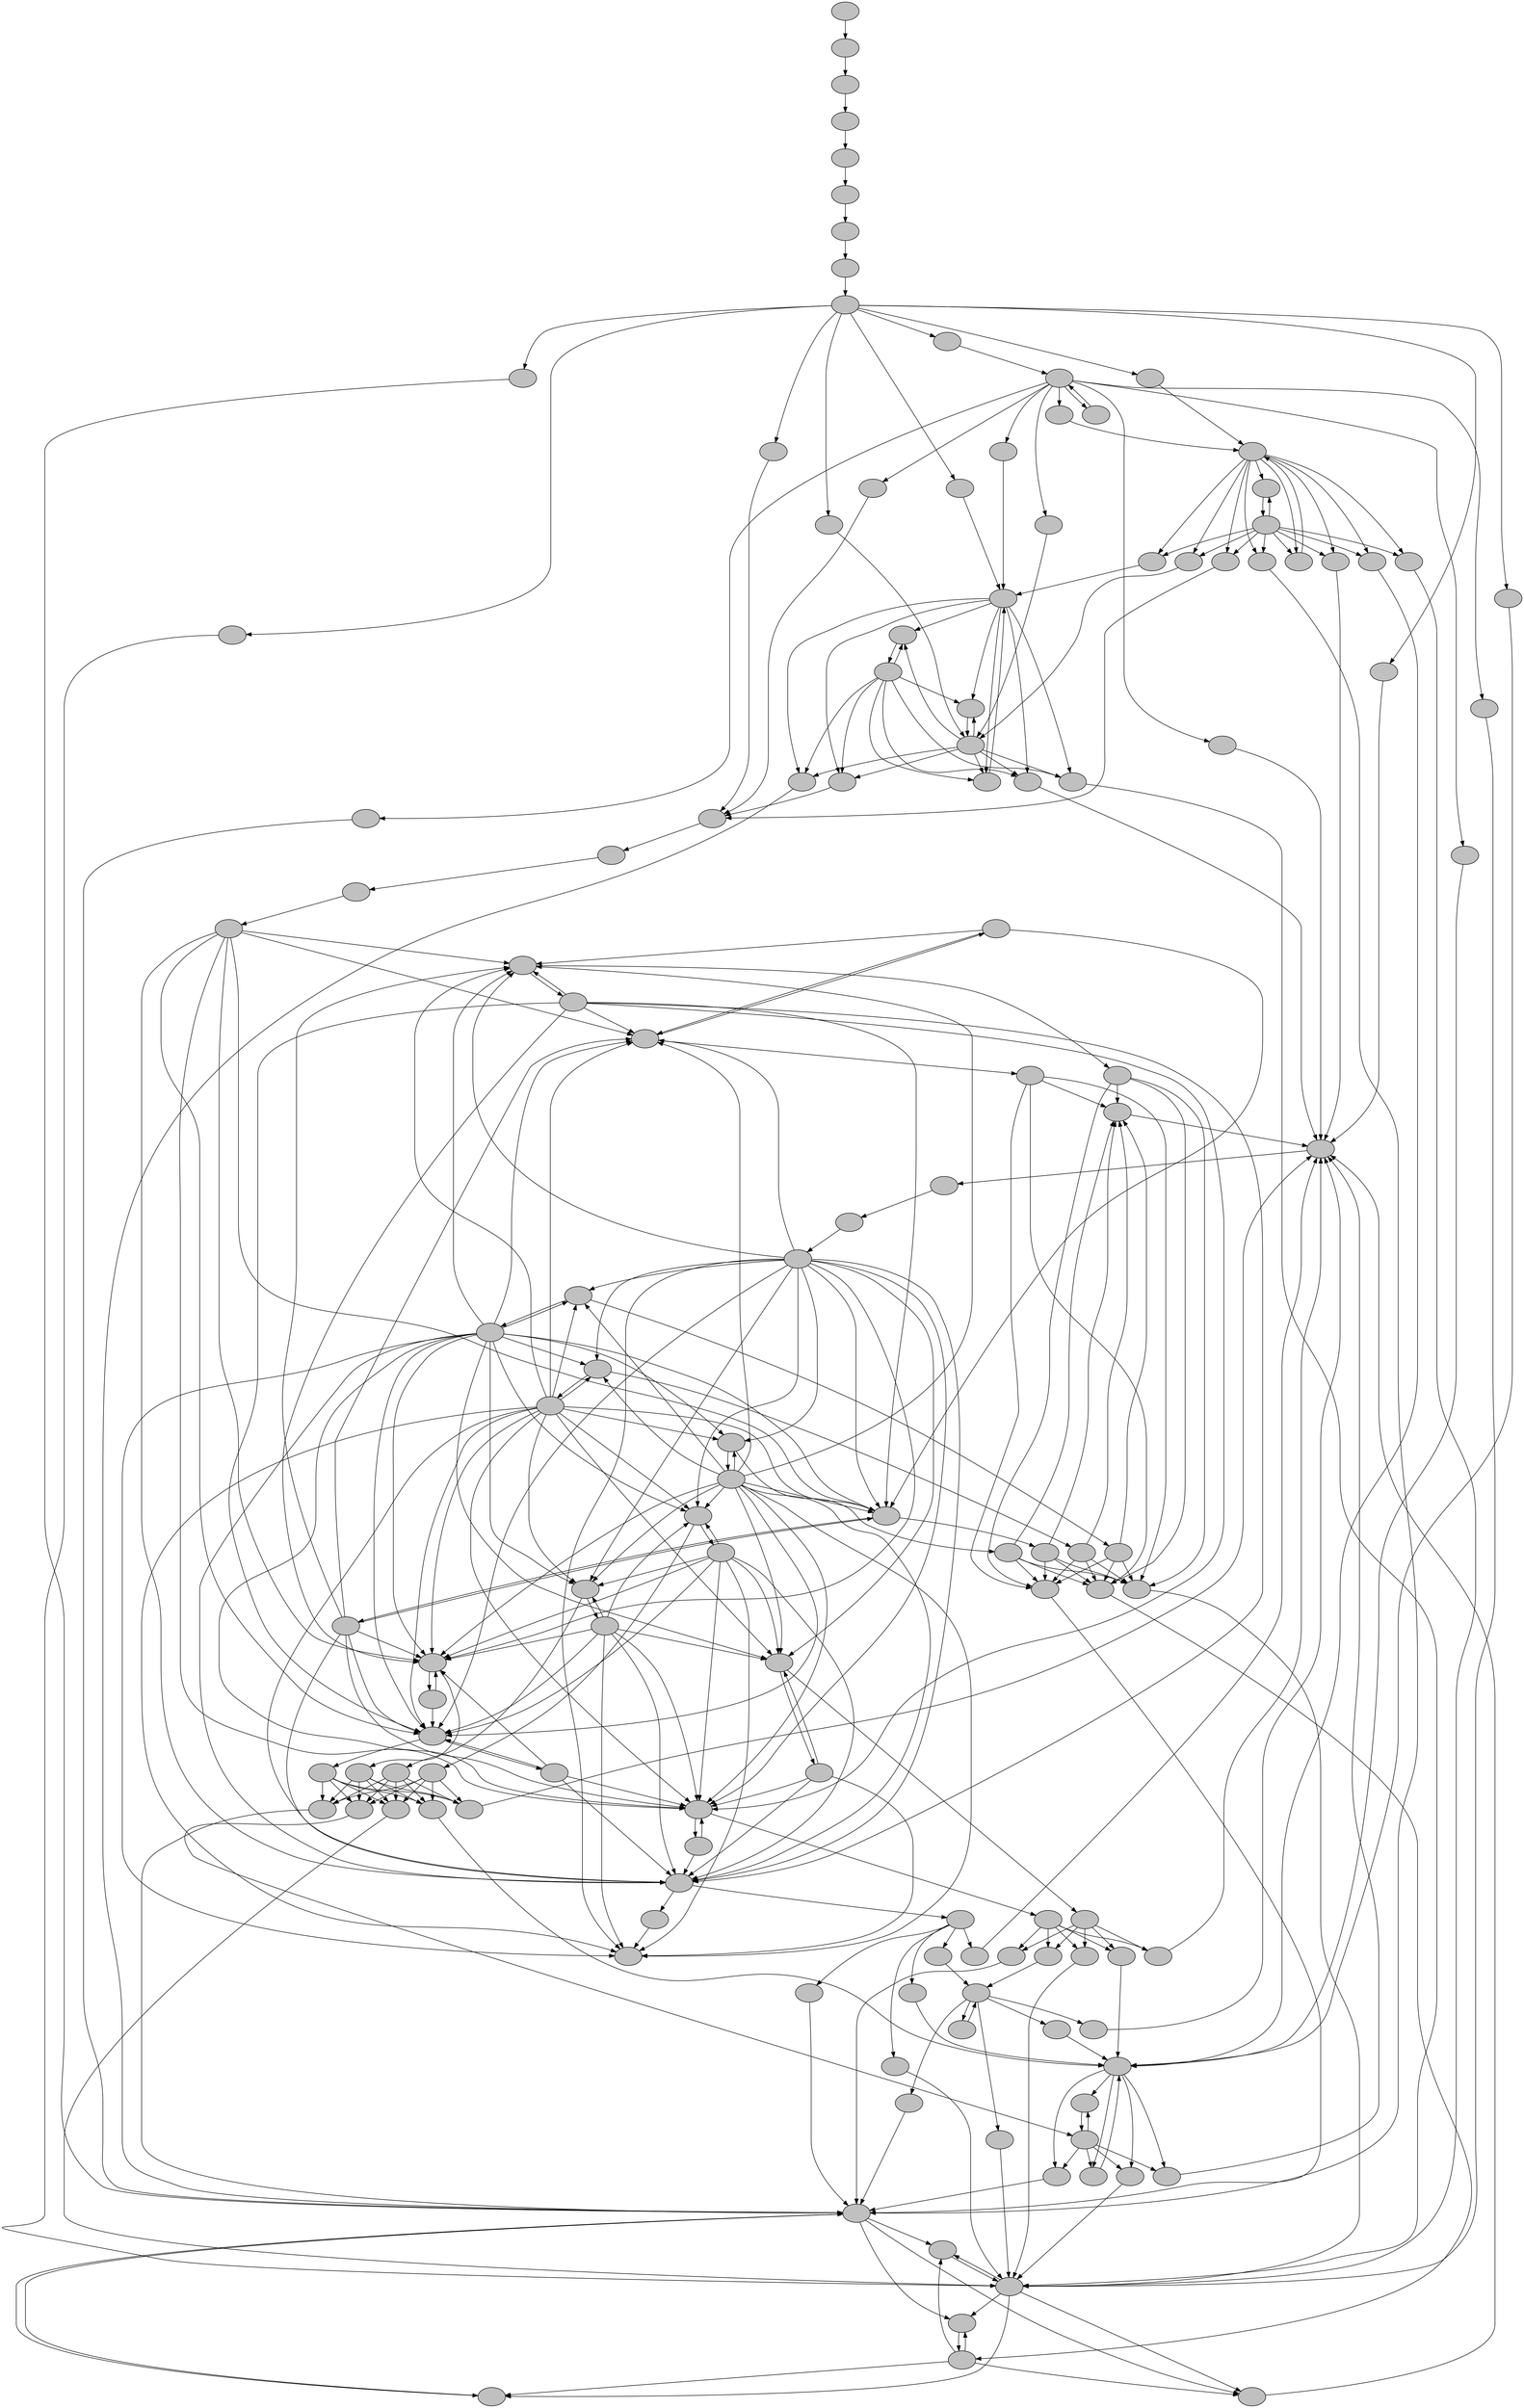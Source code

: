 digraph BST {size="60,2000";
1082785921 [label = "", style = filled, fillcolor = gray];
-1414446421 [label = "", style = filled, fillcolor = gray];
1029081507 [label = "", style = filled, fillcolor = gray];
2066123767 [label = "", style = filled, fillcolor = gray];
-43147240 [label = "", style = filled, fillcolor = gray];
1212746803 [label = "", style = filled, fillcolor = gray];
1209040437 [label = "", style = filled, fillcolor = gray];
1226984197 [label = "", style = filled, fillcolor = gray];
1429103235 [label = "", style = filled, fillcolor = gray];
1715749028 [label = "", style = filled, fillcolor = gray];
-248745767 [label = "", style = filled, fillcolor = gray];
-535653460 [label = "", style = filled, fillcolor = gray];
-1877308878 [label = "", style = filled, fillcolor = gray];
-2000869878 [label = "", style = filled, fillcolor = gray];
1426759598 [label = "", style = filled, fillcolor = gray];
-313064473 [label = "", style = filled, fillcolor = gray];
-1907462180 [label = "", style = filled, fillcolor = gray];
456821714 [label = "", style = filled, fillcolor = gray];
-103471853 [label = "", style = filled, fillcolor = gray];
1187579925 [label = "", style = filled, fillcolor = gray];
328912870 [label = "", style = filled, fillcolor = gray];
-1731436437 [label = "", style = filled, fillcolor = gray];
835347238 [label = "", style = filled, fillcolor = gray];
1062442542 [label = "", style = filled, fillcolor = gray];
-1731436437 [label = "", style = filled, fillcolor = gray];
-1302066501 [label = "", style = filled, fillcolor = gray];
1029081507 [label = "", style = filled, fillcolor = gray];
1294303328 [label = "", style = filled, fillcolor = gray];
-1925727825 [label = "", style = filled, fillcolor = gray];
-1780636071 [label = "", style = filled, fillcolor = gray];
939837721 [label = "", style = filled, fillcolor = gray];
-1877308878 [label = "", style = filled, fillcolor = gray];
835347238 [label = "", style = filled, fillcolor = gray];
486674832 [label = "", style = filled, fillcolor = gray];
-240258126 [label = "", style = filled, fillcolor = gray];
-2075136152 [label = "", style = filled, fillcolor = gray];
129879576 [label = "", style = filled, fillcolor = gray];
-871579209 [label = "", style = filled, fillcolor = gray];
3352100 [label = "", style = filled, fillcolor = gray];
-817579195 [label = "", style = filled, fillcolor = gray];
1472682107 [label = "", style = filled, fillcolor = gray];
937792687 [label = "", style = filled, fillcolor = gray];
-368264219 [label = "", style = filled, fillcolor = gray];
-871579209 [label = "", style = filled, fillcolor = gray];
-1907462180 [label = "", style = filled, fillcolor = gray];
440226312 [label = "", style = filled, fillcolor = gray];
-47946022 [label = "", style = filled, fillcolor = gray];
-1565864843 [label = "", style = filled, fillcolor = gray];
1500134459 [label = "", style = filled, fillcolor = gray];
1299168002 [label = "", style = filled, fillcolor = gray];
1684366415 [label = "", style = filled, fillcolor = gray];
-240258126 [label = "", style = filled, fillcolor = gray];
-585269557 [label = "", style = filled, fillcolor = gray];
663696511 [label = "", style = filled, fillcolor = gray];
-406367082 [label = "", style = filled, fillcolor = gray];
-1565864843 [label = "", style = filled, fillcolor = gray];
-591820562 [label = "", style = filled, fillcolor = gray];
-747950074 [label = "", style = filled, fillcolor = gray];
1684366415 [label = "", style = filled, fillcolor = gray];
-1763988357 [label = "", style = filled, fillcolor = gray];
-817579195 [label = "", style = filled, fillcolor = gray];
57646549 [label = "", style = filled, fillcolor = gray];
937792687 [label = "", style = filled, fillcolor = gray];
835347238 [label = "", style = filled, fillcolor = gray];
439421855 [label = "", style = filled, fillcolor = gray];
-871579209 [label = "", style = filled, fillcolor = gray];
-2000869878 [label = "", style = filled, fillcolor = gray];
-2052674346 [label = "", style = filled, fillcolor = gray];
-1924702989 [label = "", style = filled, fillcolor = gray];
-817579195 [label = "", style = filled, fillcolor = gray];
1493058343 [label = "", style = filled, fillcolor = gray];
-1057116527 [label = "", style = filled, fillcolor = gray];
1684366415 [label = "", style = filled, fillcolor = gray];
1767964901 [label = "", style = filled, fillcolor = gray];
1684366415 [label = "", style = filled, fillcolor = gray];
-1266691845 [label = "", style = filled, fillcolor = gray];
3352100 [label = "", style = filled, fillcolor = gray];
2119234682 [label = "", style = filled, fillcolor = gray];
-1907462180 [label = "", style = filled, fillcolor = gray];
-618418871 [label = "", style = filled, fillcolor = gray];
1684366415 [label = "", style = filled, fillcolor = gray];
-1565864843 [label = "", style = filled, fillcolor = gray];
2143208602 [label = "", style = filled, fillcolor = gray];
-585269557 [label = "", style = filled, fillcolor = gray];
-2075136152 [label = "", style = filled, fillcolor = gray];
-1266691845 [label = "", style = filled, fillcolor = gray];
-2075136152 [label = "", style = filled, fillcolor = gray];
2119234682 [label = "", style = filled, fillcolor = gray];
2028103311 [label = "", style = filled, fillcolor = gray];
-1877308878 [label = "", style = filled, fillcolor = gray];
-1127098965 [label = "", style = filled, fillcolor = gray];
-817579195 [label = "", style = filled, fillcolor = gray];
-2000869878 [label = "", style = filled, fillcolor = gray];
-1370715266 [label = "", style = filled, fillcolor = gray];
-1528776116 [label = "", style = filled, fillcolor = gray];
-1057116527 [label = "", style = filled, fillcolor = gray];
1708445519 [label = "", style = filled, fillcolor = gray];
-1877308878 [label = "", style = filled, fillcolor = gray];
-1342380313 [label = "", style = filled, fillcolor = gray];
-675451062 [label = "", style = filled, fillcolor = gray];
1500134459 [label = "", style = filled, fillcolor = gray];
1429103235 [label = "", style = filled, fillcolor = gray];
1575035602 [label = "", style = filled, fillcolor = gray];
-1072290788 [label = "", style = filled, fillcolor = gray];
-871579209 [label = "", style = filled, fillcolor = gray];
-1370715266 [label = "", style = filled, fillcolor = gray];
1945580342 [label = "", style = filled, fillcolor = gray];
-1467447121 [label = "", style = filled, fillcolor = gray];
1832073541 [label = "", style = filled, fillcolor = gray];
491780478 [label = "", style = filled, fillcolor = gray];
939837721 [label = "", style = filled, fillcolor = gray];
1212746803 [label = "", style = filled, fillcolor = gray];
-1672264200 [label = "", style = filled, fillcolor = gray];
1715749028 [label = "", style = filled, fillcolor = gray];
835347238 [label = "", style = filled, fillcolor = gray];
773613237 [label = "", style = filled, fillcolor = gray];
396735466 [label = "", style = filled, fillcolor = gray];
-1504946912 [label = "", style = filled, fillcolor = gray];
-888891559 [label = "", style = filled, fillcolor = gray];
-1565864843 [label = "", style = filled, fillcolor = gray];
-535653460 [label = "", style = filled, fillcolor = gray];
1708445519 [label = "", style = filled, fillcolor = gray];
-585269557 [label = "", style = filled, fillcolor = gray];
2143208602 [label = "", style = filled, fillcolor = gray];
-888891559 [label = "", style = filled, fillcolor = gray];
-817579195 [label = "", style = filled, fillcolor = gray];
-1907462180 [label = "", style = filled, fillcolor = gray];
1153470647 [label = "", style = filled, fillcolor = gray];
-1467447121 [label = "", style = filled, fillcolor = gray];
-847476747 [label = "", style = filled, fillcolor = gray];
-817579195 [label = "", style = filled, fillcolor = gray];
-888891559 [label = "", style = filled, fillcolor = gray];
1684366415 [label = "", style = filled, fillcolor = gray];
2119234682 [label = "", style = filled, fillcolor = gray];
-884315140 [label = "", style = filled, fillcolor = gray];
1082785921 [label = "", style = filled, fillcolor = gray];
-308156570 [label = "", style = filled, fillcolor = gray];
2015928195 [label = "", style = filled, fillcolor = gray];
-1127098965 [label = "", style = filled, fillcolor = gray];
-1565864843 [label = "", style = filled, fillcolor = gray];
1575035602 [label = "", style = filled, fillcolor = gray];
1210381792 [label = "", style = filled, fillcolor = gray];
57646549 [label = "", style = filled, fillcolor = gray];
555471368 [label = "", style = filled, fillcolor = gray];
839126835 [label = "", style = filled, fillcolor = gray];
-884315140 [label = "", style = filled, fillcolor = gray];
-1907462180 [label = "", style = filled, fillcolor = gray];
-933805548 [label = "", style = filled, fillcolor = gray];
765010825 [label = "", style = filled, fillcolor = gray];
1959518810 [label = "", style = filled, fillcolor = gray];
-535653460 [label = "", style = filled, fillcolor = gray];
-47946022 [label = "", style = filled, fillcolor = gray];
-121702382 [label = "", style = filled, fillcolor = gray];
-1342380313 [label = "", style = filled, fillcolor = gray];
-248745767 [label = "", style = filled, fillcolor = gray];
-1763988357 [label = "", style = filled, fillcolor = gray];
1575035602 [label = "", style = filled, fillcolor = gray];
35354989 [label = "", style = filled, fillcolor = gray];
1516721966 [label = "", style = filled, fillcolor = gray];
-871579209 [label = "", style = filled, fillcolor = gray];
765010825 [label = "", style = filled, fillcolor = gray];
-2052674346 [label = "", style = filled, fillcolor = gray];
-47946022 [label = "", style = filled, fillcolor = gray];
-817579195 [label = "", style = filled, fillcolor = gray];
939837721 [label = "", style = filled, fillcolor = gray];
-368264219 [label = "", style = filled, fillcolor = gray];
1684366415 [label = "", style = filled, fillcolor = gray];
1500134459 [label = "", style = filled, fillcolor = gray];
1187579925 [label = "", style = filled, fillcolor = gray];
-103471853 [label = "", style = filled, fillcolor = gray];
-2075136152 [label = "", style = filled, fillcolor = gray];
-1057116527 [label = "", style = filled, fillcolor = gray];
-248745767 [label = "", style = filled, fillcolor = gray];
1767964901 [label = "", style = filled, fillcolor = gray];
1299168002 [label = "", style = filled, fillcolor = gray];
-884315140 [label = "", style = filled, fillcolor = gray];
-423330658 [label = "", style = filled, fillcolor = gray];
-958311050 [label = "", style = filled, fillcolor = gray];
1429103235 [label = "", style = filled, fillcolor = gray];
-1877308878 [label = "", style = filled, fillcolor = gray];
-585269557 [label = "", style = filled, fillcolor = gray];
-1504946912 [label = "", style = filled, fillcolor = gray];
1684366415 [label = "", style = filled, fillcolor = gray];
-1057116527 [label = "", style = filled, fillcolor = gray];
-406367082 [label = "", style = filled, fillcolor = gray];
-535653460 [label = "", style = filled, fillcolor = gray];
-1763988357 [label = "", style = filled, fillcolor = gray];
1945580342 [label = "", style = filled, fillcolor = gray];
-406367082 [label = "", style = filled, fillcolor = gray];
-817579195 [label = "", style = filled, fillcolor = gray];
-2075136152 [label = "", style = filled, fillcolor = gray];
-1565864843 [label = "", style = filled, fillcolor = gray];
-888891559 [label = "", style = filled, fillcolor = gray];
2119234682 [label = "", style = filled, fillcolor = gray];
-1925727825 [label = "", style = filled, fillcolor = gray];
-747950074 [label = "", style = filled, fillcolor = gray];
1299168002 [label = "", style = filled, fillcolor = gray];
-817579195 [label = "", style = filled, fillcolor = gray];
1226984197 [label = "", style = filled, fillcolor = gray];
-669681954 [label = "", style = filled, fillcolor = gray];
939837721 [label = "", style = filled, fillcolor = gray];
1715749028 [label = "", style = filled, fillcolor = gray];
3352100 [label = "", style = filled, fillcolor = gray];
-1414446421 [label = "", style = filled, fillcolor = gray];
-308156570 [label = "", style = filled, fillcolor = gray];
-856953987 [label = "", style = filled, fillcolor = gray];
-1291756723 [label = "", style = filled, fillcolor = gray];
1575035602 [label = "", style = filled, fillcolor = gray];
-1342380313 [label = "", style = filled, fillcolor = gray];
1141297063 [label = "", style = filled, fillcolor = gray];
1832073541 [label = "", style = filled, fillcolor = gray];
-856400903 [label = "", style = filled, fillcolor = gray];
1082785921 [label = "", style = filled, fillcolor = gray];
-535653460 [label = "", style = filled, fillcolor = gray];
1575035602 [label = "", style = filled, fillcolor = gray];
-1670804263 [label = "", style = filled, fillcolor = gray];
1299168002 [label = "", style = filled, fillcolor = gray];
-1057116527 [label = "", style = filled, fillcolor = gray];
1029081507 [label = "", style = filled, fillcolor = gray];
346262765 [label = "", style = filled, fillcolor = gray];
-313064473 [label = "", style = filled, fillcolor = gray];
-121702382 [label = "", style = filled, fillcolor = gray];
-313064473 [label = "", style = filled, fillcolor = gray];
809494557 [label = "", style = filled, fillcolor = gray];
1684366415 [label = "", style = filled, fillcolor = gray];
-103471853 [label = "", style = filled, fillcolor = gray];
-578679427 [label = "", style = filled, fillcolor = gray];
-847476747 [label = "", style = filled, fillcolor = gray];
1684366415 [label = "", style = filled, fillcolor = gray];
-1414446421 [label = "", style = filled, fillcolor = gray];
-248745767 [label = "", style = filled, fillcolor = gray];
-240258126 [label = "", style = filled, fillcolor = gray];
-675451062 [label = "", style = filled, fillcolor = gray];
-847476747 [label = "", style = filled, fillcolor = gray];
1767964901 [label = "", style = filled, fillcolor = gray];
-406367082 [label = "", style = filled, fillcolor = gray];
-2075136152 [label = "", style = filled, fillcolor = gray];
-817579195 [label = "", style = filled, fillcolor = gray];
-406367082 [label = "", style = filled, fillcolor = gray];
2119234682 [label = "", style = filled, fillcolor = gray];
835347238 [label = "", style = filled, fillcolor = gray];
-989986350 [label = "", style = filled, fillcolor = gray];
-1672264200 [label = "", style = filled, fillcolor = gray];
-368264219 [label = "", style = filled, fillcolor = gray];
1062442542 [label = "", style = filled, fillcolor = gray];
-871579209 [label = "", style = filled, fillcolor = gray];
-585269557 [label = "", style = filled, fillcolor = gray];
1783131977 [label = "", style = filled, fillcolor = gray];
-47946022 [label = "", style = filled, fillcolor = gray];
2119234682 [label = "", style = filled, fillcolor = gray];
1299168002 [label = "", style = filled, fillcolor = gray];
1500134459 [label = "", style = filled, fillcolor = gray];
-1780636071 [label = "", style = filled, fillcolor = gray];
-2000869878 [label = "", style = filled, fillcolor = gray];
-406367082 [label = "", style = filled, fillcolor = gray];
-1887872158 [label = "", style = filled, fillcolor = gray];
1299168002 [label = "", style = filled, fillcolor = gray];
-240258126 [label = "", style = filled, fillcolor = gray];
346262765 [label = "", style = filled, fillcolor = gray];
-313064473 [label = "", style = filled, fillcolor = gray];
1029081507 [label = "", style = filled, fillcolor = gray];
-423330658 [label = "", style = filled, fillcolor = gray];
-856400903 [label = "", style = filled, fillcolor = gray];
-2000869878 [label = "", style = filled, fillcolor = gray];
-1669853523 [label = "", style = filled, fillcolor = gray];
-847476747 [label = "", style = filled, fillcolor = gray];
2015928195 [label = "", style = filled, fillcolor = gray];
-585269557 [label = "", style = filled, fillcolor = gray];
-1907462180 [label = "", style = filled, fillcolor = gray];
886785691 [label = "", style = filled, fillcolor = gray];
1029081507 [label = "", style = filled, fillcolor = gray];
-618105481 [label = "", style = filled, fillcolor = gray];
835347238 [label = "", style = filled, fillcolor = gray];
1860311735 [label = "", style = filled, fillcolor = gray];
1945580342 [label = "", style = filled, fillcolor = gray];
-856953987 [label = "", style = filled, fillcolor = gray];
-585269557 [label = "", style = filled, fillcolor = gray];
2006398744 [label = "", style = filled, fillcolor = gray];
1210381792 [label = "", style = filled, fillcolor = gray];
1575035602 [label = "", style = filled, fillcolor = gray];
-1670804263 [label = "", style = filled, fillcolor = gray];
396735466 [label = "", style = filled, fillcolor = gray];
57646549 [label = "", style = filled, fillcolor = gray];
-856953987 [label = "", style = filled, fillcolor = gray];
-1925727825 [label = "", style = filled, fillcolor = gray];
-578679427 [label = "", style = filled, fillcolor = gray];
3352100 [label = "", style = filled, fillcolor = gray];
-1565864843 [label = "", style = filled, fillcolor = gray];
1141297063 [label = "", style = filled, fillcolor = gray];
-958311050 [label = "", style = filled, fillcolor = gray];
491780478 [label = "", style = filled, fillcolor = gray];
-871579209 [label = "", style = filled, fillcolor = gray];
1226984197 [label = "", style = filled, fillcolor = gray];
-618418871 [label = "", style = filled, fillcolor = gray];
-248745767 [label = "", style = filled, fillcolor = gray];
1500134459 [label = "", style = filled, fillcolor = gray];
3352100 [label = "", style = filled, fillcolor = gray];
-535653460 [label = "", style = filled, fillcolor = gray];
-308156570 [label = "", style = filled, fillcolor = gray];
555471368 [label = "", style = filled, fillcolor = gray];
-1907462180 [label = "", style = filled, fillcolor = gray];
1209040437 [label = "", style = filled, fillcolor = gray];
-308156570 [label = "", style = filled, fillcolor = gray];
-1467447121 [label = "", style = filled, fillcolor = gray];
-248745767 [label = "", style = filled, fillcolor = gray];
-1565864843 [label = "", style = filled, fillcolor = gray];
-1127098965 [label = "", style = filled, fillcolor = gray];
-1763988357 [label = "", style = filled, fillcolor = gray];
1715749028 [label = "", style = filled, fillcolor = gray];
765010825 [label = "", style = filled, fillcolor = gray];
-248745767 [label = "", style = filled, fillcolor = gray];
-103471853 [label = "", style = filled, fillcolor = gray];
1299168002 [label = "", style = filled, fillcolor = gray];
-535653460 [label = "", style = filled, fillcolor = gray];
-313064473 [label = "", style = filled, fillcolor = gray];
439421855 [label = "", style = filled, fillcolor = gray];
-1565864843 [label = "", style = filled, fillcolor = gray];
-1924702989 [label = "", style = filled, fillcolor = gray];
-618105481 [label = "", style = filled, fillcolor = gray];
396735466 [label = "", style = filled, fillcolor = gray];
-313064473 [label = "", style = filled, fillcolor = gray];
1426759598 [label = "", style = filled, fillcolor = gray];
-1127098965 [label = "", style = filled, fillcolor = gray];
-1266691845 [label = "", style = filled, fillcolor = gray];
1294303328 [label = "", style = filled, fillcolor = gray];
-847476747 [label = "", style = filled, fillcolor = gray];
-406367082 [label = "", style = filled, fillcolor = gray];
-1057116527 [label = "", style = filled, fillcolor = gray];
-248745767 [label = "", style = filled, fillcolor = gray];
-1057116527 [label = "", style = filled, fillcolor = gray];
1029081507 [label = "", style = filled, fillcolor = gray];
1516721966 [label = "", style = filled, fillcolor = gray];
-248745767 [label = "", style = filled, fillcolor = gray];
-1887872158 [label = "", style = filled, fillcolor = gray];
440226312 [label = "", style = filled, fillcolor = gray];
673881999 [label = "", style = filled, fillcolor = gray];
1945580342 [label = "", style = filled, fillcolor = gray];
555471368 [label = "", style = filled, fillcolor = gray];
-2052674346 [label = "", style = filled, fillcolor = gray];
-2000869878 [label = "", style = filled, fillcolor = gray];
-1127098965 [label = "", style = filled, fillcolor = gray];
-240258126 [label = "", style = filled, fillcolor = gray];
226899464 [label = "", style = filled, fillcolor = gray];
683330597 [label = "", style = filled, fillcolor = gray];
-717808137 [label = "", style = filled, fillcolor = gray];
-847476747 [label = "", style = filled, fillcolor = gray];
740728734 [label = "", style = filled, fillcolor = gray];
1226984197 [label = "", style = filled, fillcolor = gray];
57646549 [label = "", style = filled, fillcolor = gray];
683330597 [label = "", style = filled, fillcolor = gray];
673881999 [label = "", style = filled, fillcolor = gray];
1274814743 [label = "", style = filled, fillcolor = gray];
1187579925 [label = "", style = filled, fillcolor = gray];
2119234682 [label = "", style = filled, fillcolor = gray];
-248745767 [label = "", style = filled, fillcolor = gray];
2119234682 [label = "", style = filled, fillcolor = gray];
-874805306 [label = "", style = filled, fillcolor = gray];
-847476747 [label = "", style = filled, fillcolor = gray];
1029081507 [label = "", style = filled, fillcolor = gray];
-1989585442 [label = "", style = filled, fillcolor = gray];
-248745767 [label = "", style = filled, fillcolor = gray];
-884315140 [label = "", style = filled, fillcolor = gray];
2119234682 [label = "", style = filled, fillcolor = gray];
1832073541 [label = "", style = filled, fillcolor = gray];
-933805548 [label = "", style = filled, fillcolor = gray];
-313064473 [label = "", style = filled, fillcolor = gray];
1684366415 [label = "", style = filled, fillcolor = gray];
-817579195 [label = "", style = filled, fillcolor = gray];
765010825 [label = "", style = filled, fillcolor = gray];
-1370715266 [label = "", style = filled, fillcolor = gray];
-618418871 [label = "", style = filled, fillcolor = gray];
-847476747 [label = "", style = filled, fillcolor = gray];
-1907462180 [label = "", style = filled, fillcolor = gray];
-669681954 [label = "", style = filled, fillcolor = gray];
-103471853 [label = "", style = filled, fillcolor = gray];
-1925727825 [label = "", style = filled, fillcolor = gray];
57646549 [label = "", style = filled, fillcolor = gray];
-1467447121 [label = "", style = filled, fillcolor = gray];
1226984197 [label = "", style = filled, fillcolor = gray];
1153470647 [label = "", style = filled, fillcolor = gray];
396735466 [label = "", style = filled, fillcolor = gray];
1783131977 [label = "", style = filled, fillcolor = gray];
-43147240 [label = "", style = filled, fillcolor = gray];
-1877308878 [label = "", style = filled, fillcolor = gray];
-229072286 [label = "", style = filled, fillcolor = gray];
-907362951 [label = "", style = filled, fillcolor = gray];
-1266691845 [label = "", style = filled, fillcolor = gray];
-591820562 [label = "", style = filled, fillcolor = gray];
-1127098965 [label = "", style = filled, fillcolor = gray];
2119234682 [label = "", style = filled, fillcolor = gray];
835347238 [label = "", style = filled, fillcolor = gray];
-874805306 [label = "", style = filled, fillcolor = gray];
1299168002 [label = "", style = filled, fillcolor = gray];
-1887872158 [label = "", style = filled, fillcolor = gray];
-847476747 [label = "", style = filled, fillcolor = gray];
-1554616385 [label = "", style = filled, fillcolor = gray];
2028103311 [label = "", style = filled, fillcolor = gray];
-368264219 [label = "", style = filled, fillcolor = gray];
1708445519 [label = "", style = filled, fillcolor = gray];
-368264219 [label = "", style = filled, fillcolor = gray];
1299168002 [label = "", style = filled, fillcolor = gray];
-1565864843 [label = "", style = filled, fillcolor = gray];
-958311050 [label = "", style = filled, fillcolor = gray];
-229072286 [label = "", style = filled, fillcolor = gray];
1299168002 [label = "", style = filled, fillcolor = gray];
1767964901 [label = "", style = filled, fillcolor = gray];
-1565864843 [label = "", style = filled, fillcolor = gray];
226899464 [label = "", style = filled, fillcolor = gray];
-47946022 [label = "", style = filled, fillcolor = gray];
-535653460 [label = "", style = filled, fillcolor = gray];
396735466 [label = "", style = filled, fillcolor = gray];
663696511 [label = "", style = filled, fillcolor = gray];
1684366415 [label = "", style = filled, fillcolor = gray];
-1887872158 [label = "", style = filled, fillcolor = gray];
-1504946912 [label = "", style = filled, fillcolor = gray];
-2000869878 [label = "", style = filled, fillcolor = gray];
-1672264200 [label = "", style = filled, fillcolor = gray];
-1877308878 [label = "", style = filled, fillcolor = gray];
226899464 [label = "", style = filled, fillcolor = gray];
555471368 [label = "", style = filled, fillcolor = gray];
-1763988357 [label = "", style = filled, fillcolor = gray];
-1127098965 [label = "", style = filled, fillcolor = gray];
835347238 [label = "", style = filled, fillcolor = gray];
-1082720834 [label = "", style = filled, fillcolor = gray];
-406367082 [label = "", style = filled, fillcolor = gray];
1500134459 [label = "", style = filled, fillcolor = gray];
-1127098965 [label = "", style = filled, fillcolor = gray];
-103471853 [label = "", style = filled, fillcolor = gray];
1945580342 [label = "", style = filled, fillcolor = gray];
683330597 [label = "", style = filled, fillcolor = gray];
-1887872158 [label = "", style = filled, fillcolor = gray];
939837721 [label = "", style = filled, fillcolor = gray];
-1342380313 [label = "", style = filled, fillcolor = gray];
809494557 [label = "", style = filled, fillcolor = gray];
673881999 [label = "", style = filled, fillcolor = gray];
-675451062 [label = "", style = filled, fillcolor = gray];
-871579209 [label = "", style = filled, fillcolor = gray];
1959518810 [label = "", style = filled, fillcolor = gray];
-989986350 [label = "", style = filled, fillcolor = gray];
-313064473 [label = "", style = filled, fillcolor = gray];
1299168002 [label = "", style = filled, fillcolor = gray];
-1763988357 [label = "", style = filled, fillcolor = gray];
1299168002 [label = "", style = filled, fillcolor = gray];
-103471853 [label = "", style = filled, fillcolor = gray];
57646549 [label = "", style = filled, fillcolor = gray];
2015928195 [label = "", style = filled, fillcolor = gray];
-1414446421 [label = "", style = filled, fillcolor = gray];
3352100 [label = "", style = filled, fillcolor = gray];
886785691 [label = "", style = filled, fillcolor = gray];
-2000869878 [label = "", style = filled, fillcolor = gray];
1274814743 [label = "", style = filled, fillcolor = gray];
673881999 [label = "", style = filled, fillcolor = gray];
-888891559 [label = "", style = filled, fillcolor = gray];
-103471853 [label = "", style = filled, fillcolor = gray];
-43147240 [label = "", style = filled, fillcolor = gray];
-368264219 [label = "", style = filled, fillcolor = gray];
1684366415 [label = "", style = filled, fillcolor = gray];
-535653460 [label = "", style = filled, fillcolor = gray];
1945580342 [label = "", style = filled, fillcolor = gray];
2015928195 [label = "", style = filled, fillcolor = gray];
-1443864733 [label = "", style = filled, fillcolor = gray];
673881999 [label = "", style = filled, fillcolor = gray];
673881999 [label = "", style = filled, fillcolor = gray];
-121702382 [label = "", style = filled, fillcolor = gray];
-1082720834 [label = "", style = filled, fillcolor = gray];
673881999 [label = "", style = filled, fillcolor = gray];
1226984197 [label = "", style = filled, fillcolor = gray];
-2566962 [label = "", style = filled, fillcolor = gray];
-308156570 [label = "", style = filled, fillcolor = gray];
683330597 [label = "", style = filled, fillcolor = gray];
-313064473 [label = "", style = filled, fillcolor = gray];
1141297063 [label = "", style = filled, fillcolor = gray];
1082785921 [label = "", style = filled, fillcolor = gray];
-884315140 [label = "", style = filled, fillcolor = gray];
-884315140 [label = "", style = filled, fillcolor = gray];
-43147240 [label = "", style = filled, fillcolor = gray];
1575035602 [label = "", style = filled, fillcolor = gray];
129879576 [label = "", style = filled, fillcolor = gray];
3352100 [label = "", style = filled, fillcolor = gray];
-884315140 [label = "", style = filled, fillcolor = gray];
307052246 [label = "", style = filled, fillcolor = gray];
1226984197 [label = "", style = filled, fillcolor = gray];
-47946022 [label = "", style = filled, fillcolor = gray];
-884315140 [label = "", style = filled, fillcolor = gray];
809494557 [label = "", style = filled, fillcolor = gray];
-2000869878 [label = "", style = filled, fillcolor = gray];
1959518810 [label = "", style = filled, fillcolor = gray];
765010825 [label = "", style = filled, fillcolor = gray];
-313064473 [label = "", style = filled, fillcolor = gray];
-675451062 [label = "", style = filled, fillcolor = gray];
1299168002 [label = "", style = filled, fillcolor = gray];
-1414446421 [label = "", style = filled, fillcolor = gray];
839126835 [label = "", style = filled, fillcolor = gray];
-817579195 [label = "", style = filled, fillcolor = gray];
-47946022 [label = "", style = filled, fillcolor = gray];
-1414446421 [label = "", style = filled, fillcolor = gray];
1832073541 [label = "", style = filled, fillcolor = gray];
144958665 [label = "", style = filled, fillcolor = gray];
1299168002 [label = "", style = filled, fillcolor = gray];
-1266691845 [label = "", style = filled, fillcolor = gray];
839126835 [label = "", style = filled, fillcolor = gray];
-1565864843 [label = "", style = filled, fillcolor = gray];
-871579209 [label = "", style = filled, fillcolor = gray];
-2052674346 [label = "", style = filled, fillcolor = gray];
1429103235 [label = "", style = filled, fillcolor = gray];
-368264219 [label = "", style = filled, fillcolor = gray];
1226984197 [label = "", style = filled, fillcolor = gray];
440226312 [label = "", style = filled, fillcolor = gray];
226899464 [label = "", style = filled, fillcolor = gray];
2015928195 [label = "", style = filled, fillcolor = gray];
-1127098965 [label = "", style = filled, fillcolor = gray];
-1057116527 [label = "", style = filled, fillcolor = gray];
1429103235 [label = "", style = filled, fillcolor = gray];
1212746803 [label = "", style = filled, fillcolor = gray];
839126835 [label = "", style = filled, fillcolor = gray];
-103471853 [label = "", style = filled, fillcolor = gray];
1708445519 [label = "", style = filled, fillcolor = gray];
1212746803 [label = "", style = filled, fillcolor = gray];
2119234682 [label = "", style = filled, fillcolor = gray];
-1528776116 [label = "", style = filled, fillcolor = gray];
396735466 [label = "", style = filled, fillcolor = gray];
2143208602 [label = "", style = filled, fillcolor = gray];
683330597 [label = "", style = filled, fillcolor = gray];
-2000869878 [label = "", style = filled, fillcolor = gray];
396735466 [label = "", style = filled, fillcolor = gray];
2006398744 [label = "", style = filled, fillcolor = gray];
226899464 [label = "", style = filled, fillcolor = gray];
-1467447121 [label = "", style = filled, fillcolor = gray];
1767964901 [label = "", style = filled, fillcolor = gray];
2028103311 [label = "", style = filled, fillcolor = gray];
1655534133 [label = "", style = filled, fillcolor = gray];
396735466 [label = "", style = filled, fillcolor = gray];
-1925727825 [label = "", style = filled, fillcolor = gray];
-538938807 [label = "", style = filled, fillcolor = gray];
-591820562 [label = "", style = filled, fillcolor = gray];
-1780636071 [label = "", style = filled, fillcolor = gray];
-406367082 [label = "", style = filled, fillcolor = gray];
-240258126 [label = "", style = filled, fillcolor = gray];
-755720057 [label = "", style = filled, fillcolor = gray];
328912870 [label = "", style = filled, fillcolor = gray];
2028103311 [label = "", style = filled, fillcolor = gray];
1212746803 [label = "", style = filled, fillcolor = gray];
-871579209 [label = "", style = filled, fillcolor = gray];
-717808137 [label = "", style = filled, fillcolor = gray];
35354989 [label = "", style = filled, fillcolor = gray];
-2000869878 [label = "", style = filled, fillcolor = gray];
2006398744 [label = "", style = filled, fillcolor = gray];
-847476747 [label = "", style = filled, fillcolor = gray];
1226984197 [label = "", style = filled, fillcolor = gray];
456821714 [label = "", style = filled, fillcolor = gray];
3352100 [label = "", style = filled, fillcolor = gray];
-103471853 [label = "", style = filled, fillcolor = gray];
1798889915 [label = "", style = filled, fillcolor = gray];
1472682107 [label = "", style = filled, fillcolor = gray];
226899464 [label = "", style = filled, fillcolor = gray];
-856953987 [label = "", style = filled, fillcolor = gray];
-1887872158 [label = "", style = filled, fillcolor = gray];
1684366415 [label = "", style = filled, fillcolor = gray];
-406367082 [label = "", style = filled, fillcolor = gray];
-884315140 [label = "", style = filled, fillcolor = gray];
773613237 [label = "", style = filled, fillcolor = gray];
-2000869878 [label = "", style = filled, fillcolor = gray];
1029081507 [label = "", style = filled, fillcolor = gray];
-1443864733 [label = "", style = filled, fillcolor = gray];
-688710007 [label = "", style = filled, fillcolor = gray];
-871579209 [label = "", style = filled, fillcolor = gray];
-1266691845 [label = "", style = filled, fillcolor = gray];
1493058343 [label = "", style = filled, fillcolor = gray];
-747950074 [label = "", style = filled, fillcolor = gray];
396735466 [label = "", style = filled, fillcolor = gray];
-406367082 [label = "", style = filled, fillcolor = gray];
-1414446421 [label = "", style = filled, fillcolor = gray];
2066123767 [label = "", style = filled, fillcolor = gray];
-2000869878 [label = "", style = filled, fillcolor = gray];
-591820562 [label = "", style = filled, fillcolor = gray];
-688710007 [label = "", style = filled, fillcolor = gray];
-1554616385 [label = "", style = filled, fillcolor = gray];
-471840408 [label = "", style = filled, fillcolor = gray];
1684366415 [label = "", style = filled, fillcolor = gray];
-884315140 [label = "", style = filled, fillcolor = gray];
-1342380313 [label = "", style = filled, fillcolor = gray];
1426759598 [label = "", style = filled, fillcolor = gray];
1226984197 [label = "", style = filled, fillcolor = gray];
886785691 [label = "", style = filled, fillcolor = gray];
1832073541 [label = "", style = filled, fillcolor = gray];
-1669853523 [label = "", style = filled, fillcolor = gray];
1493058343 [label = "", style = filled, fillcolor = gray];
2119234682 [label = "", style = filled, fillcolor = gray];
-406367082 [label = "", style = filled, fillcolor = gray];
-103471853 [label = "", style = filled, fillcolor = gray];
1153470647 [label = "", style = filled, fillcolor = gray];
-871579209 [label = "", style = filled, fillcolor = gray];
673881999 [label = "", style = filled, fillcolor = gray];
1141297063 [label = "", style = filled, fillcolor = gray];
-591820562 [label = "", style = filled, fillcolor = gray];
-538938807 [label = "", style = filled, fillcolor = gray];
-1924702989 [label = "", style = filled, fillcolor = gray];
-1565864843 [label = "", style = filled, fillcolor = gray];
1226984197 [label = "", style = filled, fillcolor = gray];
1209040437 [label = "", style = filled, fillcolor = gray];
-1342380313 [label = "", style = filled, fillcolor = gray];
-121702382 [label = "", style = filled, fillcolor = gray];
-471840408 [label = "", style = filled, fillcolor = gray];
-248745767 [label = "", style = filled, fillcolor = gray];
839126835 [label = "", style = filled, fillcolor = gray];
-535653460 [label = "", style = filled, fillcolor = gray];
144958665 [label = "", style = filled, fillcolor = gray];
396735466 [label = "", style = filled, fillcolor = gray];
456821714 [label = "", style = filled, fillcolor = gray];
-958311050 [label = "", style = filled, fillcolor = gray];
-1370715266 [label = "", style = filled, fillcolor = gray];
-871579209 [label = "", style = filled, fillcolor = gray];
-1672264200 [label = "", style = filled, fillcolor = gray];
1212746803 [label = "", style = filled, fillcolor = gray];
-907362951 [label = "", style = filled, fillcolor = gray];
839126835 [label = "", style = filled, fillcolor = gray];
1029081507 [label = "", style = filled, fillcolor = gray];
307052246 [label = "", style = filled, fillcolor = gray];
-1302066501 [label = "", style = filled, fillcolor = gray];
-1885429904 [label = "", style = filled, fillcolor = gray];
-1925727825 [label = "", style = filled, fillcolor = gray];
-688710007 [label = "", style = filled, fillcolor = gray];
765010825 [label = "", style = filled, fillcolor = gray];
-717808137 [label = "", style = filled, fillcolor = gray];
839126835 [label = "", style = filled, fillcolor = gray];
2119234682 [label = "", style = filled, fillcolor = gray];
-538938807 [label = "", style = filled, fillcolor = gray];
1575035602 [label = "", style = filled, fillcolor = gray];
673881999 [label = "", style = filled, fillcolor = gray];
439421855 [label = "", style = filled, fillcolor = gray];
-47946022 [label = "", style = filled, fillcolor = gray];
-103471853 [label = "", style = filled, fillcolor = gray];
-313064473 [label = "", style = filled, fillcolor = gray];
1274814743 [label = "", style = filled, fillcolor = gray];
-856953987 [label = "", style = filled, fillcolor = gray];
396735466 [label = "", style = filled, fillcolor = gray];
673881999 [label = "", style = filled, fillcolor = gray];
1426759598 [label = "", style = filled, fillcolor = gray];
-240258126 [label = "", style = filled, fillcolor = gray];
-308156570 [label = "", style = filled, fillcolor = gray];
1783131977 [label = "", style = filled, fillcolor = gray];
396735466 [label = "", style = filled, fillcolor = gray];
-1342380313 [label = "", style = filled, fillcolor = gray];
439421855 [label = "", style = filled, fillcolor = gray];
-1989585442 [label = "", style = filled, fillcolor = gray];
1029081507 [label = "", style = filled, fillcolor = gray];
-2075136152 [label = "", style = filled, fillcolor = gray];
-103471853 [label = "", style = filled, fillcolor = gray];
1493058343 [label = "", style = filled, fillcolor = gray];
-1266691845 [label = "", style = filled, fillcolor = gray];
-1414446421 [label = "", style = filled, fillcolor = gray];
-1672264200 [label = "", style = filled, fillcolor = gray];
-2075136152 [label = "", style = filled, fillcolor = gray];
-1763988357 [label = "", style = filled, fillcolor = gray];
1832073541 [label = "", style = filled, fillcolor = gray];
-1291756723 [label = "", style = filled, fillcolor = gray];
663696511 [label = "", style = filled, fillcolor = gray];
-871579209 [label = "", style = filled, fillcolor = gray];
-248745767 [label = "", style = filled, fillcolor = gray];
-1266691845 [label = "", style = filled, fillcolor = gray];
-1342380313 [label = "", style = filled, fillcolor = gray];
1274814743 [label = "", style = filled, fillcolor = gray];
835347238 [label = "", style = filled, fillcolor = gray];
740728734 [label = "", style = filled, fillcolor = gray];
486674832 [label = "", style = filled, fillcolor = gray];
-958311050 [label = "", style = filled, fillcolor = gray];
-1885429904 [label = "", style = filled, fillcolor = gray];
1798889915 [label = "", style = filled, fillcolor = gray];
-248745767 [label = "", style = filled, fillcolor = gray];
-1414446421 [label = "", style = filled, fillcolor = gray];
-591820562 [label = "", style = filled, fillcolor = gray];
-578679427 [label = "", style = filled, fillcolor = gray];
1493058343 [label = "", style = filled, fillcolor = gray];
-103471853 [label = "", style = filled, fillcolor = gray];
-2075136152 [label = "", style = filled, fillcolor = gray];
-240258126 [label = "", style = filled, fillcolor = gray];
-669681954 [label = "", style = filled, fillcolor = gray];
396735466 [label = "", style = filled, fillcolor = gray];
-406367082 [label = "", style = filled, fillcolor = gray];
-1266691845 [label = "", style = filled, fillcolor = gray];
-406367082 [label = "", style = filled, fillcolor = gray];
-1763988357 [label = "", style = filled, fillcolor = gray];
-2566962 [label = "", style = filled, fillcolor = gray];
-1907462180 [label = "", style = filled, fillcolor = gray];
-2000869878 [label = "", style = filled, fillcolor = gray];
-717808137 [label = "", style = filled, fillcolor = gray];
1708445519 [label = "", style = filled, fillcolor = gray];
1715749028 [label = "", style = filled, fillcolor = gray];
2028103311 [label = "", style = filled, fillcolor = gray];
1715749028 [label = "", style = filled, fillcolor = gray];
-1907462180 [label = "", style = filled, fillcolor = gray];
-2566962 [label = "", style = filled, fillcolor = gray];
1860311735 [label = "", style = filled, fillcolor = gray];
1029081507 [label = "", style = filled, fillcolor = gray];
839126835 [label = "", style = filled, fillcolor = gray];
-1414446421 [label = "", style = filled, fillcolor = gray];
-2000869878 [label = "", style = filled, fillcolor = gray];
1959518810 [label = "", style = filled, fillcolor = gray];
835347238 [label = "", style = filled, fillcolor = gray];
1655534133 [label = "", style = filled, fillcolor = gray];
1299168002 [label = "", style = filled, fillcolor = gray];
2119234682 [label = "", style = filled, fillcolor = gray];
1226984197 [label = "", style = filled, fillcolor = gray];
-933805548 [label = "", style = filled, fillcolor = gray];
-248745767 [label = "", style = filled, fillcolor = gray];
-817579195 [label = "", style = filled, fillcolor = gray];
673881999 [label = "", style = filled, fillcolor = gray];
809494557 [label = "", style = filled, fillcolor = gray];
555471368 [label = "", style = filled, fillcolor = gray];
-871579209 [label = "", style = filled, fillcolor = gray];
-1072290788 [label = "", style = filled, fillcolor = gray];
-847476747 [label = "", style = filled, fillcolor = gray];
-43147240 [label = "", style = filled, fillcolor = gray];
1715749028 [label = "", style = filled, fillcolor = gray];
-406367082 [label = "", style = filled, fillcolor = gray];
1767964901 [label = "", style = filled, fillcolor = gray];
1212746803 [label = "", style = filled, fillcolor = gray];
-847476747 [label = "", style = filled, fillcolor = gray];
1082785921 -> -1414446421;
1029081507 -> 2066123767;
-43147240 -> 1212746803;
1209040437 -> 1226984197;
1429103235 -> 1715749028;
-248745767 -> -535653460;
-1877308878 -> -2000869878;
1426759598 -> -313064473;
-1907462180 -> 456821714;
-103471853 -> 1187579925;
328912870 -> -1731436437;
835347238 -> 1062442542;
-1731436437 -> -1302066501;
1029081507 -> 1294303328;
-1925727825 -> -1780636071;
939837721 -> -1877308878;
835347238 -> 486674832;
-240258126 -> -2075136152;
129879576 -> -871579209;
3352100 -> -817579195;
1472682107 -> 937792687;
-368264219 -> -871579209;
-1907462180 -> 440226312;
-47946022 -> -1565864843;
1500134459 -> 1299168002;
1684366415 -> -240258126;
-585269557 -> 663696511;
-406367082 -> -1565864843;
-591820562 -> -747950074;
1684366415 -> -1763988357;
-817579195 -> 57646549;
937792687 -> 835347238;
439421855 -> -871579209;
-2000869878 -> -2052674346;
-1924702989 -> -817579195;
1493058343 -> -1057116527;
1684366415 -> 1767964901;
1684366415 -> -1266691845;
3352100 -> 2119234682;
-1907462180 -> -618418871;
1684366415 -> -1565864843;
2143208602 -> -585269557;
-2075136152 -> -1266691845;
-2075136152 -> 2119234682;
2028103311 -> -1877308878;
-1127098965 -> -817579195;
-2000869878 -> -1370715266;
-1528776116 -> -1057116527;
1708445519 -> -1877308878;
-1342380313 -> -675451062;
1500134459 -> 1429103235;
1575035602 -> -1072290788;
-871579209 -> -1370715266;
1945580342 -> -1467447121;
1832073541 -> 491780478;
939837721 -> 1212746803;
-1672264200 -> 1715749028;
835347238 -> 773613237;
396735466 -> -1504946912;
-888891559 -> -1565864843;
-535653460 -> 1708445519;
-585269557 -> 2143208602;
-888891559 -> -817579195;
-1907462180 -> 1153470647;
-1467447121 -> -847476747;
-817579195 -> -888891559;
1684366415 -> 2119234682;
-884315140 -> 1082785921;
-308156570 -> 2015928195;
-1127098965 -> -1565864843;
1575035602 -> 1210381792;
57646549 -> 555471368;
839126835 -> -884315140;
-1907462180 -> -933805548;
765010825 -> 1959518810;
-535653460 -> -47946022;
-121702382 -> -1342380313;
-248745767 -> -1763988357;
1575035602 -> 35354989;
1516721966 -> -871579209;
765010825 -> -2052674346;
-47946022 -> -817579195;
939837721 -> -368264219;
1684366415 -> 1500134459;
1187579925 -> -103471853;
-2075136152 -> -1057116527;
-248745767 -> 1767964901;
1299168002 -> -884315140;
-423330658 -> -958311050;
1429103235 -> -1877308878;
-585269557 -> -1504946912;
1684366415 -> -1057116527;
-406367082 -> -535653460;
-1763988357 -> 1945580342;
-406367082 -> -817579195;
-2075136152 -> -1565864843;
-888891559 -> 2119234682;
-1925727825 -> -747950074;
1299168002 -> -817579195;
1226984197 -> -669681954;
939837721 -> 1715749028;
3352100 -> -1414446421;
-308156570 -> -856953987;
-1291756723 -> 1575035602;
-1342380313 -> 1141297063;
1832073541 -> -856400903;
1082785921 -> -535653460;
1575035602 -> -1670804263;
1299168002 -> -1057116527;
1029081507 -> 346262765;
-313064473 -> -121702382;
-313064473 -> 809494557;
1684366415 -> -103471853;
-578679427 -> -847476747;
1684366415 -> -1414446421;
-248745767 -> -240258126;
-675451062 -> -847476747;
1767964901 -> -406367082;
-2075136152 -> -817579195;
-406367082 -> 2119234682;
835347238 -> -989986350;
-1672264200 -> -368264219;
1062442542 -> -871579209;
-585269557 -> 1783131977;
-47946022 -> 2119234682;
1299168002 -> 1500134459;
-1780636071 -> -2000869878;
-406367082 -> -1887872158;
1299168002 -> -240258126;
346262765 -> -313064473;
1029081507 -> -423330658;
-856400903 -> -2000869878;
-1669853523 -> -847476747;
2015928195 -> -585269557;
-1907462180 -> 886785691;
1029081507 -> -618105481;
835347238 -> 1860311735;
1945580342 -> -856953987;
-585269557 -> 2006398744;
1210381792 -> 1575035602;
-1670804263 -> 396735466;
57646549 -> -856953987;
-1925727825 -> -578679427;
3352100 -> -1565864843;
1141297063 -> -958311050;
491780478 -> -871579209;
1226984197 -> -618418871;
-248745767 -> 1500134459;
3352100 -> -535653460;
-308156570 -> 555471368;
-1907462180 -> 1209040437;
-308156570 -> -1467447121;
-248745767 -> -1565864843;
-1127098965 -> -1763988357;
1715749028 -> 765010825;
-248745767 -> -103471853;
1299168002 -> -535653460;
-313064473 -> 439421855;
-1565864843 -> -1924702989;
-618105481 -> 396735466;
-313064473 -> 1426759598;
-1127098965 -> -1266691845;
1294303328 -> -847476747;
-406367082 -> -1057116527;
-248745767 -> -1057116527;
1029081507 -> 1516721966;
-248745767 -> -1887872158;
440226312 -> 673881999;
1945580342 -> 555471368;
-2052674346 -> -2000869878;
-1127098965 -> -240258126;
226899464 -> 683330597;
-717808137 -> -847476747;
740728734 -> 1226984197;
57646549 -> 683330597;
673881999 -> 1274814743;
1187579925 -> 2119234682;
-248745767 -> 2119234682;
-874805306 -> -847476747;
1029081507 -> -1989585442;
-248745767 -> -884315140;
2119234682 -> 1832073541;
-933805548 -> -313064473;
1684366415 -> -817579195;
765010825 -> -1370715266;
-618418871 -> -847476747;
-1907462180 -> -669681954;
-103471853 -> -1925727825;
57646549 -> -1467447121;
1226984197 -> 1153470647;
396735466 -> 1783131977;
-43147240 -> -1877308878;
-229072286 -> -907362951;
-1266691845 -> -591820562;
-1127098965 -> 2119234682;
835347238 -> -874805306;
1299168002 -> -1887872158;
-847476747 -> -1554616385;
2028103311 -> -368264219;
1708445519 -> -368264219;
1299168002 -> -1565864843;
-958311050 -> -229072286;
1299168002 -> 1767964901;
-1565864843 -> 226899464;
-47946022 -> -535653460;
396735466 -> 663696511;
1684366415 -> -1887872158;
-1504946912 -> -2000869878;
-1672264200 -> -1877308878;
226899464 -> 555471368;
-1763988357 -> -1127098965;
835347238 -> -1082720834;
-406367082 -> 1500134459;
-1127098965 -> -103471853;
1945580342 -> 683330597;
-1887872158 -> 939837721;
-1342380313 -> 809494557;
673881999 -> -675451062;
-871579209 -> 1959518810;
-989986350 -> -313064473;
1299168002 -> -1763988357;
1299168002 -> -103471853;
57646549 -> 2015928195;
-1414446421 -> 3352100;
886785691 -> -2000869878;
1274814743 -> 673881999;
-888891559 -> -103471853;
-43147240 -> -368264219;
1684366415 -> -535653460;
1945580342 -> 2015928195;
-1443864733 -> 673881999;
673881999 -> -121702382;
-1082720834 -> 673881999;
1226984197 -> -2566962;
-308156570 -> 683330597;
-313064473 -> 1141297063;
1082785921 -> -884315140;
-884315140 -> -43147240;
1575035602 -> 129879576;
3352100 -> -884315140;
307052246 -> 1226984197;
-47946022 -> -884315140;
809494557 -> -2000869878;
1959518810 -> 765010825;
-313064473 -> -675451062;
1299168002 -> -1414446421;
839126835 -> -817579195;
-47946022 -> -1414446421;
1832073541 -> 144958665;
1299168002 -> -1266691845;
839126835 -> -1565864843;
-871579209 -> -2052674346;
1429103235 -> -368264219;
1226984197 -> 440226312;
226899464 -> 2015928195;
-1127098965 -> -1057116527;
1429103235 -> 1212746803;
839126835 -> -103471853;
1708445519 -> 1212746803;
2119234682 -> -1528776116;
396735466 -> 2143208602;
683330597 -> -2000869878;
396735466 -> 2006398744;
226899464 -> -1467447121;
1767964901 -> 2028103311;
1655534133 -> 396735466;
-1925727825 -> -538938807;
-591820562 -> -1780636071;
-406367082 -> -240258126;
-755720057 -> 328912870;
2028103311 -> 1212746803;
-871579209 -> -717808137;
35354989 -> -2000869878;
2006398744 -> -847476747;
1226984197 -> 456821714;
3352100 -> -103471853;
1798889915 -> 1472682107;
226899464 -> -856953987;
-1887872158 -> 1684366415;
-406367082 -> -884315140;
773613237 -> -2000869878;
1029081507 -> -1443864733;
-688710007 -> -871579209;
-1266691845 -> 1493058343;
-747950074 -> 396735466;
-406367082 -> -1414446421;
2066123767 -> -2000869878;
-591820562 -> -688710007;
-1554616385 -> -471840408;
1684366415 -> -884315140;
-1342380313 -> 1426759598;
1226984197 -> 886785691;
1832073541 -> -1669853523;
1493058343 -> 2119234682;
-406367082 -> -103471853;
1153470647 -> -871579209;
673881999 -> 1141297063;
-591820562 -> -538938807;
-1924702989 -> -1565864843;
1226984197 -> 1209040437;
-1342380313 -> -121702382;
-471840408 -> -248745767;
839126835 -> -535653460;
144958665 -> 396735466;
456821714 -> -958311050;
-1370715266 -> -871579209;
-1672264200 -> 1212746803;
-907362951 -> 839126835;
1029081507 -> 307052246;
-1302066501 -> -1885429904;
-1925727825 -> -688710007;
765010825 -> -717808137;
839126835 -> 2119234682;
-538938807 -> 1575035602;
673881999 -> 439421855;
-47946022 -> -103471853;
-313064473 -> 1274814743;
-856953987 -> 396735466;
673881999 -> 1426759598;
-240258126 -> -308156570;
1783131977 -> 396735466;
-1342380313 -> 439421855;
-1989585442 -> 1029081507;
-2075136152 -> -103471853;
1493058343 -> -1266691845;
-1414446421 -> -1672264200;
-2075136152 -> -1763988357;
1832073541 -> -1291756723;
663696511 -> -871579209;
-248745767 -> -1266691845;
-1342380313 -> 1274814743;
835347238 -> 740728734;
486674832 -> -958311050;
-1885429904 -> 1798889915;
-248745767 -> -1414446421;
-591820562 -> -578679427;
1493058343 -> -103471853;
-2075136152 -> -240258126;
-669681954 -> 396735466;
-406367082 -> -1266691845;
-406367082 -> -1763988357;
-2566962 -> -1907462180;
-2000869878 -> -717808137;
1708445519 -> 1715749028;
2028103311 -> 1715749028;
-1907462180 -> -2566962;
1860311735 -> 1029081507;
839126835 -> -1414446421;
-2000869878 -> 1959518810;
835347238 -> 1655534133;
1299168002 -> 2119234682;
1226984197 -> -933805548;
-248745767 -> -817579195;
673881999 -> 809494557;
555471368 -> -871579209;
-1072290788 -> -847476747;
-43147240 -> 1715749028;
-406367082 -> 1767964901;
1212746803 -> -847476747;
}
